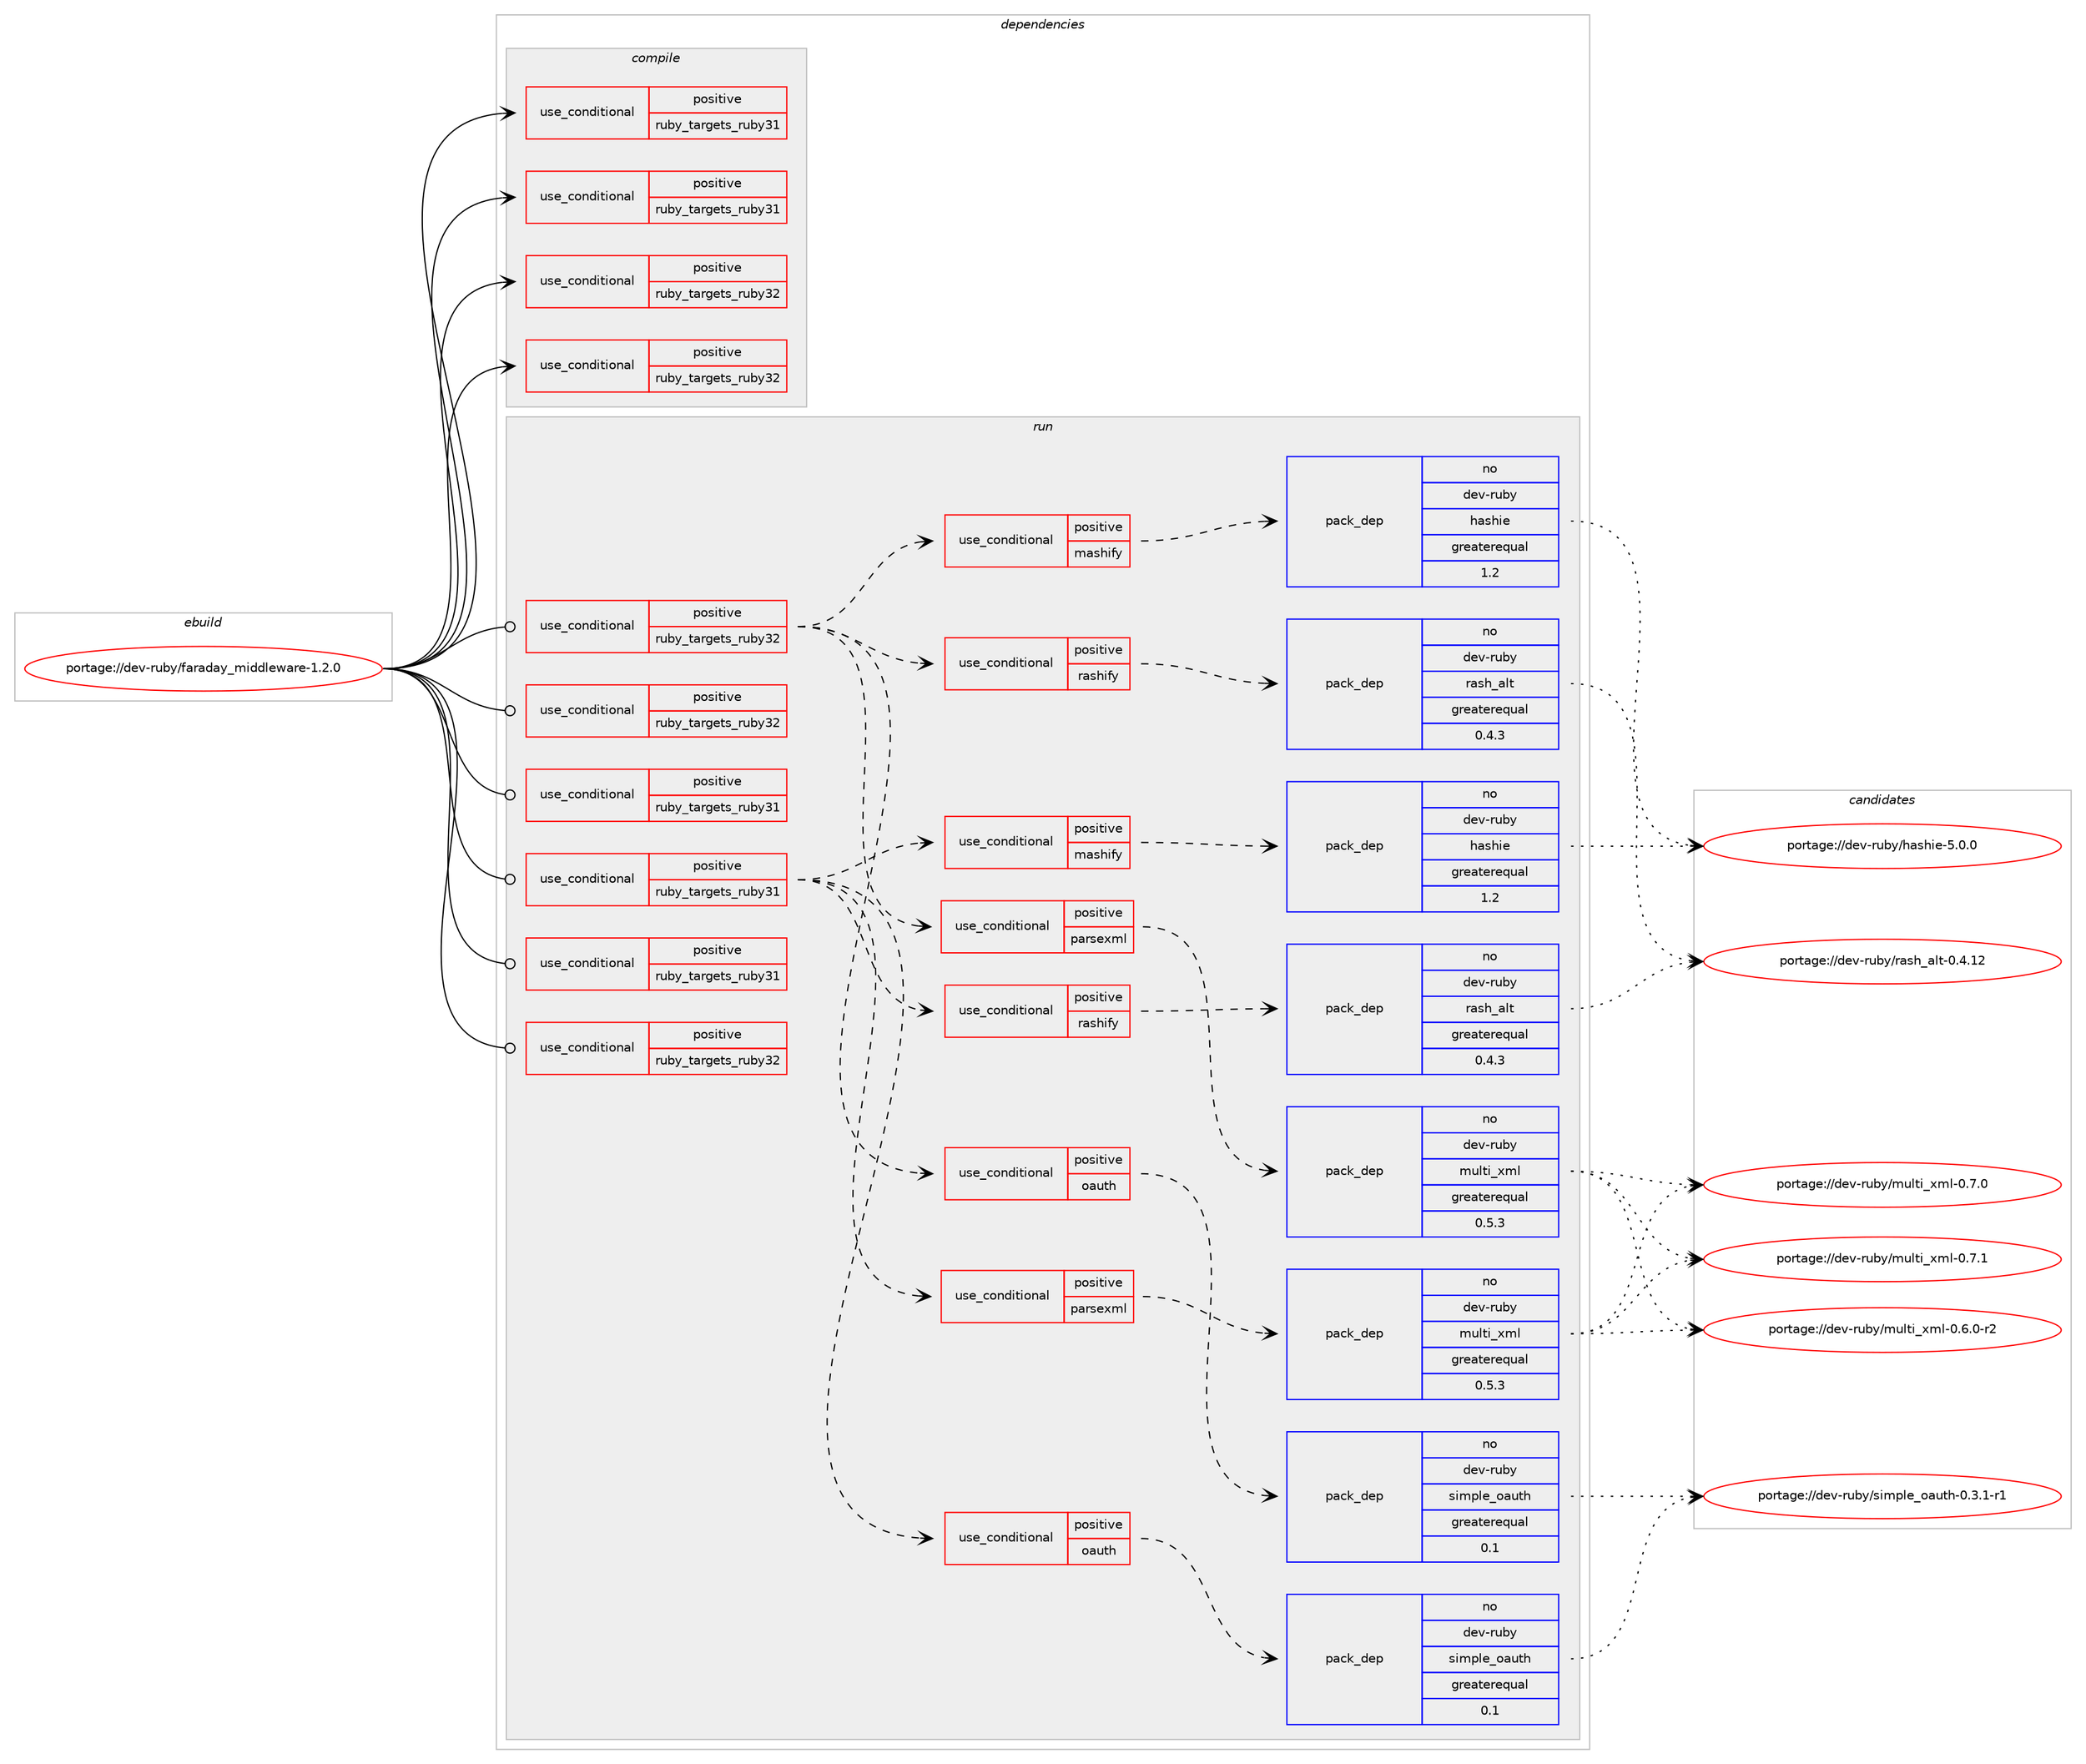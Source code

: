 digraph prolog {

# *************
# Graph options
# *************

newrank=true;
concentrate=true;
compound=true;
graph [rankdir=LR,fontname=Helvetica,fontsize=10,ranksep=1.5];#, ranksep=2.5, nodesep=0.2];
edge  [arrowhead=vee];
node  [fontname=Helvetica,fontsize=10];

# **********
# The ebuild
# **********

subgraph cluster_leftcol {
color=gray;
rank=same;
label=<<i>ebuild</i>>;
id [label="portage://dev-ruby/faraday_middleware-1.2.0", color=red, width=4, href="../dev-ruby/faraday_middleware-1.2.0.svg"];
}

# ****************
# The dependencies
# ****************

subgraph cluster_midcol {
color=gray;
label=<<i>dependencies</i>>;
subgraph cluster_compile {
fillcolor="#eeeeee";
style=filled;
label=<<i>compile</i>>;
subgraph cond46532 {
dependency93699 [label=<<TABLE BORDER="0" CELLBORDER="1" CELLSPACING="0" CELLPADDING="4"><TR><TD ROWSPAN="3" CELLPADDING="10">use_conditional</TD></TR><TR><TD>positive</TD></TR><TR><TD>ruby_targets_ruby31</TD></TR></TABLE>>, shape=none, color=red];
# *** BEGIN UNKNOWN DEPENDENCY TYPE (TODO) ***
# dependency93699 -> package_dependency(portage://dev-ruby/faraday_middleware-1.2.0,install,no,dev-lang,ruby,none,[,,],[slot(3.1)],[])
# *** END UNKNOWN DEPENDENCY TYPE (TODO) ***

}
id:e -> dependency93699:w [weight=20,style="solid",arrowhead="vee"];
subgraph cond46533 {
dependency93700 [label=<<TABLE BORDER="0" CELLBORDER="1" CELLSPACING="0" CELLPADDING="4"><TR><TD ROWSPAN="3" CELLPADDING="10">use_conditional</TD></TR><TR><TD>positive</TD></TR><TR><TD>ruby_targets_ruby31</TD></TR></TABLE>>, shape=none, color=red];
# *** BEGIN UNKNOWN DEPENDENCY TYPE (TODO) ***
# dependency93700 -> package_dependency(portage://dev-ruby/faraday_middleware-1.2.0,install,no,virtual,rubygems,none,[,,],[],[use(enable(ruby_targets_ruby31),negative)])
# *** END UNKNOWN DEPENDENCY TYPE (TODO) ***

}
id:e -> dependency93700:w [weight=20,style="solid",arrowhead="vee"];
subgraph cond46534 {
dependency93701 [label=<<TABLE BORDER="0" CELLBORDER="1" CELLSPACING="0" CELLPADDING="4"><TR><TD ROWSPAN="3" CELLPADDING="10">use_conditional</TD></TR><TR><TD>positive</TD></TR><TR><TD>ruby_targets_ruby32</TD></TR></TABLE>>, shape=none, color=red];
# *** BEGIN UNKNOWN DEPENDENCY TYPE (TODO) ***
# dependency93701 -> package_dependency(portage://dev-ruby/faraday_middleware-1.2.0,install,no,dev-lang,ruby,none,[,,],[slot(3.2)],[])
# *** END UNKNOWN DEPENDENCY TYPE (TODO) ***

}
id:e -> dependency93701:w [weight=20,style="solid",arrowhead="vee"];
subgraph cond46535 {
dependency93702 [label=<<TABLE BORDER="0" CELLBORDER="1" CELLSPACING="0" CELLPADDING="4"><TR><TD ROWSPAN="3" CELLPADDING="10">use_conditional</TD></TR><TR><TD>positive</TD></TR><TR><TD>ruby_targets_ruby32</TD></TR></TABLE>>, shape=none, color=red];
# *** BEGIN UNKNOWN DEPENDENCY TYPE (TODO) ***
# dependency93702 -> package_dependency(portage://dev-ruby/faraday_middleware-1.2.0,install,no,virtual,rubygems,none,[,,],[],[use(enable(ruby_targets_ruby32),negative)])
# *** END UNKNOWN DEPENDENCY TYPE (TODO) ***

}
id:e -> dependency93702:w [weight=20,style="solid",arrowhead="vee"];
}
subgraph cluster_compileandrun {
fillcolor="#eeeeee";
style=filled;
label=<<i>compile and run</i>>;
}
subgraph cluster_run {
fillcolor="#eeeeee";
style=filled;
label=<<i>run</i>>;
subgraph cond46536 {
dependency93703 [label=<<TABLE BORDER="0" CELLBORDER="1" CELLSPACING="0" CELLPADDING="4"><TR><TD ROWSPAN="3" CELLPADDING="10">use_conditional</TD></TR><TR><TD>positive</TD></TR><TR><TD>ruby_targets_ruby31</TD></TR></TABLE>>, shape=none, color=red];
# *** BEGIN UNKNOWN DEPENDENCY TYPE (TODO) ***
# dependency93703 -> package_dependency(portage://dev-ruby/faraday_middleware-1.2.0,run,no,dev-lang,ruby,none,[,,],[slot(3.1)],[])
# *** END UNKNOWN DEPENDENCY TYPE (TODO) ***

}
id:e -> dependency93703:w [weight=20,style="solid",arrowhead="odot"];
subgraph cond46537 {
dependency93704 [label=<<TABLE BORDER="0" CELLBORDER="1" CELLSPACING="0" CELLPADDING="4"><TR><TD ROWSPAN="3" CELLPADDING="10">use_conditional</TD></TR><TR><TD>positive</TD></TR><TR><TD>ruby_targets_ruby31</TD></TR></TABLE>>, shape=none, color=red];
# *** BEGIN UNKNOWN DEPENDENCY TYPE (TODO) ***
# dependency93704 -> package_dependency(portage://dev-ruby/faraday_middleware-1.2.0,run,no,dev-ruby,faraday,none,[,,],[slot(1)],[use(enable(ruby_targets_ruby31),negative)])
# *** END UNKNOWN DEPENDENCY TYPE (TODO) ***

subgraph cond46538 {
dependency93705 [label=<<TABLE BORDER="0" CELLBORDER="1" CELLSPACING="0" CELLPADDING="4"><TR><TD ROWSPAN="3" CELLPADDING="10">use_conditional</TD></TR><TR><TD>positive</TD></TR><TR><TD>parsexml</TD></TR></TABLE>>, shape=none, color=red];
subgraph pack45870 {
dependency93706 [label=<<TABLE BORDER="0" CELLBORDER="1" CELLSPACING="0" CELLPADDING="4" WIDTH="220"><TR><TD ROWSPAN="6" CELLPADDING="30">pack_dep</TD></TR><TR><TD WIDTH="110">no</TD></TR><TR><TD>dev-ruby</TD></TR><TR><TD>multi_xml</TD></TR><TR><TD>greaterequal</TD></TR><TR><TD>0.5.3</TD></TR></TABLE>>, shape=none, color=blue];
}
dependency93705:e -> dependency93706:w [weight=20,style="dashed",arrowhead="vee"];
}
dependency93704:e -> dependency93705:w [weight=20,style="dashed",arrowhead="vee"];
subgraph cond46539 {
dependency93707 [label=<<TABLE BORDER="0" CELLBORDER="1" CELLSPACING="0" CELLPADDING="4"><TR><TD ROWSPAN="3" CELLPADDING="10">use_conditional</TD></TR><TR><TD>positive</TD></TR><TR><TD>oauth</TD></TR></TABLE>>, shape=none, color=red];
subgraph pack45871 {
dependency93708 [label=<<TABLE BORDER="0" CELLBORDER="1" CELLSPACING="0" CELLPADDING="4" WIDTH="220"><TR><TD ROWSPAN="6" CELLPADDING="30">pack_dep</TD></TR><TR><TD WIDTH="110">no</TD></TR><TR><TD>dev-ruby</TD></TR><TR><TD>simple_oauth</TD></TR><TR><TD>greaterequal</TD></TR><TR><TD>0.1</TD></TR></TABLE>>, shape=none, color=blue];
}
dependency93707:e -> dependency93708:w [weight=20,style="dashed",arrowhead="vee"];
}
dependency93704:e -> dependency93707:w [weight=20,style="dashed",arrowhead="vee"];
subgraph cond46540 {
dependency93709 [label=<<TABLE BORDER="0" CELLBORDER="1" CELLSPACING="0" CELLPADDING="4"><TR><TD ROWSPAN="3" CELLPADDING="10">use_conditional</TD></TR><TR><TD>positive</TD></TR><TR><TD>mashify</TD></TR></TABLE>>, shape=none, color=red];
subgraph pack45872 {
dependency93710 [label=<<TABLE BORDER="0" CELLBORDER="1" CELLSPACING="0" CELLPADDING="4" WIDTH="220"><TR><TD ROWSPAN="6" CELLPADDING="30">pack_dep</TD></TR><TR><TD WIDTH="110">no</TD></TR><TR><TD>dev-ruby</TD></TR><TR><TD>hashie</TD></TR><TR><TD>greaterequal</TD></TR><TR><TD>1.2</TD></TR></TABLE>>, shape=none, color=blue];
}
dependency93709:e -> dependency93710:w [weight=20,style="dashed",arrowhead="vee"];
}
dependency93704:e -> dependency93709:w [weight=20,style="dashed",arrowhead="vee"];
subgraph cond46541 {
dependency93711 [label=<<TABLE BORDER="0" CELLBORDER="1" CELLSPACING="0" CELLPADDING="4"><TR><TD ROWSPAN="3" CELLPADDING="10">use_conditional</TD></TR><TR><TD>positive</TD></TR><TR><TD>rashify</TD></TR></TABLE>>, shape=none, color=red];
subgraph pack45873 {
dependency93712 [label=<<TABLE BORDER="0" CELLBORDER="1" CELLSPACING="0" CELLPADDING="4" WIDTH="220"><TR><TD ROWSPAN="6" CELLPADDING="30">pack_dep</TD></TR><TR><TD WIDTH="110">no</TD></TR><TR><TD>dev-ruby</TD></TR><TR><TD>rash_alt</TD></TR><TR><TD>greaterequal</TD></TR><TR><TD>0.4.3</TD></TR></TABLE>>, shape=none, color=blue];
}
dependency93711:e -> dependency93712:w [weight=20,style="dashed",arrowhead="vee"];
}
dependency93704:e -> dependency93711:w [weight=20,style="dashed",arrowhead="vee"];
}
id:e -> dependency93704:w [weight=20,style="solid",arrowhead="odot"];
subgraph cond46542 {
dependency93713 [label=<<TABLE BORDER="0" CELLBORDER="1" CELLSPACING="0" CELLPADDING="4"><TR><TD ROWSPAN="3" CELLPADDING="10">use_conditional</TD></TR><TR><TD>positive</TD></TR><TR><TD>ruby_targets_ruby31</TD></TR></TABLE>>, shape=none, color=red];
# *** BEGIN UNKNOWN DEPENDENCY TYPE (TODO) ***
# dependency93713 -> package_dependency(portage://dev-ruby/faraday_middleware-1.2.0,run,no,virtual,rubygems,none,[,,],[],[use(enable(ruby_targets_ruby31),negative)])
# *** END UNKNOWN DEPENDENCY TYPE (TODO) ***

}
id:e -> dependency93713:w [weight=20,style="solid",arrowhead="odot"];
subgraph cond46543 {
dependency93714 [label=<<TABLE BORDER="0" CELLBORDER="1" CELLSPACING="0" CELLPADDING="4"><TR><TD ROWSPAN="3" CELLPADDING="10">use_conditional</TD></TR><TR><TD>positive</TD></TR><TR><TD>ruby_targets_ruby32</TD></TR></TABLE>>, shape=none, color=red];
# *** BEGIN UNKNOWN DEPENDENCY TYPE (TODO) ***
# dependency93714 -> package_dependency(portage://dev-ruby/faraday_middleware-1.2.0,run,no,dev-lang,ruby,none,[,,],[slot(3.2)],[])
# *** END UNKNOWN DEPENDENCY TYPE (TODO) ***

}
id:e -> dependency93714:w [weight=20,style="solid",arrowhead="odot"];
subgraph cond46544 {
dependency93715 [label=<<TABLE BORDER="0" CELLBORDER="1" CELLSPACING="0" CELLPADDING="4"><TR><TD ROWSPAN="3" CELLPADDING="10">use_conditional</TD></TR><TR><TD>positive</TD></TR><TR><TD>ruby_targets_ruby32</TD></TR></TABLE>>, shape=none, color=red];
# *** BEGIN UNKNOWN DEPENDENCY TYPE (TODO) ***
# dependency93715 -> package_dependency(portage://dev-ruby/faraday_middleware-1.2.0,run,no,dev-ruby,faraday,none,[,,],[slot(1)],[use(enable(ruby_targets_ruby32),negative)])
# *** END UNKNOWN DEPENDENCY TYPE (TODO) ***

subgraph cond46545 {
dependency93716 [label=<<TABLE BORDER="0" CELLBORDER="1" CELLSPACING="0" CELLPADDING="4"><TR><TD ROWSPAN="3" CELLPADDING="10">use_conditional</TD></TR><TR><TD>positive</TD></TR><TR><TD>parsexml</TD></TR></TABLE>>, shape=none, color=red];
subgraph pack45874 {
dependency93717 [label=<<TABLE BORDER="0" CELLBORDER="1" CELLSPACING="0" CELLPADDING="4" WIDTH="220"><TR><TD ROWSPAN="6" CELLPADDING="30">pack_dep</TD></TR><TR><TD WIDTH="110">no</TD></TR><TR><TD>dev-ruby</TD></TR><TR><TD>multi_xml</TD></TR><TR><TD>greaterequal</TD></TR><TR><TD>0.5.3</TD></TR></TABLE>>, shape=none, color=blue];
}
dependency93716:e -> dependency93717:w [weight=20,style="dashed",arrowhead="vee"];
}
dependency93715:e -> dependency93716:w [weight=20,style="dashed",arrowhead="vee"];
subgraph cond46546 {
dependency93718 [label=<<TABLE BORDER="0" CELLBORDER="1" CELLSPACING="0" CELLPADDING="4"><TR><TD ROWSPAN="3" CELLPADDING="10">use_conditional</TD></TR><TR><TD>positive</TD></TR><TR><TD>oauth</TD></TR></TABLE>>, shape=none, color=red];
subgraph pack45875 {
dependency93719 [label=<<TABLE BORDER="0" CELLBORDER="1" CELLSPACING="0" CELLPADDING="4" WIDTH="220"><TR><TD ROWSPAN="6" CELLPADDING="30">pack_dep</TD></TR><TR><TD WIDTH="110">no</TD></TR><TR><TD>dev-ruby</TD></TR><TR><TD>simple_oauth</TD></TR><TR><TD>greaterequal</TD></TR><TR><TD>0.1</TD></TR></TABLE>>, shape=none, color=blue];
}
dependency93718:e -> dependency93719:w [weight=20,style="dashed",arrowhead="vee"];
}
dependency93715:e -> dependency93718:w [weight=20,style="dashed",arrowhead="vee"];
subgraph cond46547 {
dependency93720 [label=<<TABLE BORDER="0" CELLBORDER="1" CELLSPACING="0" CELLPADDING="4"><TR><TD ROWSPAN="3" CELLPADDING="10">use_conditional</TD></TR><TR><TD>positive</TD></TR><TR><TD>mashify</TD></TR></TABLE>>, shape=none, color=red];
subgraph pack45876 {
dependency93721 [label=<<TABLE BORDER="0" CELLBORDER="1" CELLSPACING="0" CELLPADDING="4" WIDTH="220"><TR><TD ROWSPAN="6" CELLPADDING="30">pack_dep</TD></TR><TR><TD WIDTH="110">no</TD></TR><TR><TD>dev-ruby</TD></TR><TR><TD>hashie</TD></TR><TR><TD>greaterequal</TD></TR><TR><TD>1.2</TD></TR></TABLE>>, shape=none, color=blue];
}
dependency93720:e -> dependency93721:w [weight=20,style="dashed",arrowhead="vee"];
}
dependency93715:e -> dependency93720:w [weight=20,style="dashed",arrowhead="vee"];
subgraph cond46548 {
dependency93722 [label=<<TABLE BORDER="0" CELLBORDER="1" CELLSPACING="0" CELLPADDING="4"><TR><TD ROWSPAN="3" CELLPADDING="10">use_conditional</TD></TR><TR><TD>positive</TD></TR><TR><TD>rashify</TD></TR></TABLE>>, shape=none, color=red];
subgraph pack45877 {
dependency93723 [label=<<TABLE BORDER="0" CELLBORDER="1" CELLSPACING="0" CELLPADDING="4" WIDTH="220"><TR><TD ROWSPAN="6" CELLPADDING="30">pack_dep</TD></TR><TR><TD WIDTH="110">no</TD></TR><TR><TD>dev-ruby</TD></TR><TR><TD>rash_alt</TD></TR><TR><TD>greaterequal</TD></TR><TR><TD>0.4.3</TD></TR></TABLE>>, shape=none, color=blue];
}
dependency93722:e -> dependency93723:w [weight=20,style="dashed",arrowhead="vee"];
}
dependency93715:e -> dependency93722:w [weight=20,style="dashed",arrowhead="vee"];
}
id:e -> dependency93715:w [weight=20,style="solid",arrowhead="odot"];
subgraph cond46549 {
dependency93724 [label=<<TABLE BORDER="0" CELLBORDER="1" CELLSPACING="0" CELLPADDING="4"><TR><TD ROWSPAN="3" CELLPADDING="10">use_conditional</TD></TR><TR><TD>positive</TD></TR><TR><TD>ruby_targets_ruby32</TD></TR></TABLE>>, shape=none, color=red];
# *** BEGIN UNKNOWN DEPENDENCY TYPE (TODO) ***
# dependency93724 -> package_dependency(portage://dev-ruby/faraday_middleware-1.2.0,run,no,virtual,rubygems,none,[,,],[],[use(enable(ruby_targets_ruby32),negative)])
# *** END UNKNOWN DEPENDENCY TYPE (TODO) ***

}
id:e -> dependency93724:w [weight=20,style="solid",arrowhead="odot"];
}
}

# **************
# The candidates
# **************

subgraph cluster_choices {
rank=same;
color=gray;
label=<<i>candidates</i>>;

subgraph choice45870 {
color=black;
nodesep=1;
choice100101118451141179812147109117108116105951201091084548465446484511450 [label="portage://dev-ruby/multi_xml-0.6.0-r2", color=red, width=4,href="../dev-ruby/multi_xml-0.6.0-r2.svg"];
choice10010111845114117981214710911710811610595120109108454846554648 [label="portage://dev-ruby/multi_xml-0.7.0", color=red, width=4,href="../dev-ruby/multi_xml-0.7.0.svg"];
choice10010111845114117981214710911710811610595120109108454846554649 [label="portage://dev-ruby/multi_xml-0.7.1", color=red, width=4,href="../dev-ruby/multi_xml-0.7.1.svg"];
dependency93706:e -> choice100101118451141179812147109117108116105951201091084548465446484511450:w [style=dotted,weight="100"];
dependency93706:e -> choice10010111845114117981214710911710811610595120109108454846554648:w [style=dotted,weight="100"];
dependency93706:e -> choice10010111845114117981214710911710811610595120109108454846554649:w [style=dotted,weight="100"];
}
subgraph choice45871 {
color=black;
nodesep=1;
choice10010111845114117981214711510510911210810195111971171161044548465146494511449 [label="portage://dev-ruby/simple_oauth-0.3.1-r1", color=red, width=4,href="../dev-ruby/simple_oauth-0.3.1-r1.svg"];
dependency93708:e -> choice10010111845114117981214711510510911210810195111971171161044548465146494511449:w [style=dotted,weight="100"];
}
subgraph choice45872 {
color=black;
nodesep=1;
choice10010111845114117981214710497115104105101455346484648 [label="portage://dev-ruby/hashie-5.0.0", color=red, width=4,href="../dev-ruby/hashie-5.0.0.svg"];
dependency93710:e -> choice10010111845114117981214710497115104105101455346484648:w [style=dotted,weight="100"];
}
subgraph choice45873 {
color=black;
nodesep=1;
choice10010111845114117981214711497115104959710811645484652464950 [label="portage://dev-ruby/rash_alt-0.4.12", color=red, width=4,href="../dev-ruby/rash_alt-0.4.12.svg"];
dependency93712:e -> choice10010111845114117981214711497115104959710811645484652464950:w [style=dotted,weight="100"];
}
subgraph choice45874 {
color=black;
nodesep=1;
choice100101118451141179812147109117108116105951201091084548465446484511450 [label="portage://dev-ruby/multi_xml-0.6.0-r2", color=red, width=4,href="../dev-ruby/multi_xml-0.6.0-r2.svg"];
choice10010111845114117981214710911710811610595120109108454846554648 [label="portage://dev-ruby/multi_xml-0.7.0", color=red, width=4,href="../dev-ruby/multi_xml-0.7.0.svg"];
choice10010111845114117981214710911710811610595120109108454846554649 [label="portage://dev-ruby/multi_xml-0.7.1", color=red, width=4,href="../dev-ruby/multi_xml-0.7.1.svg"];
dependency93717:e -> choice100101118451141179812147109117108116105951201091084548465446484511450:w [style=dotted,weight="100"];
dependency93717:e -> choice10010111845114117981214710911710811610595120109108454846554648:w [style=dotted,weight="100"];
dependency93717:e -> choice10010111845114117981214710911710811610595120109108454846554649:w [style=dotted,weight="100"];
}
subgraph choice45875 {
color=black;
nodesep=1;
choice10010111845114117981214711510510911210810195111971171161044548465146494511449 [label="portage://dev-ruby/simple_oauth-0.3.1-r1", color=red, width=4,href="../dev-ruby/simple_oauth-0.3.1-r1.svg"];
dependency93719:e -> choice10010111845114117981214711510510911210810195111971171161044548465146494511449:w [style=dotted,weight="100"];
}
subgraph choice45876 {
color=black;
nodesep=1;
choice10010111845114117981214710497115104105101455346484648 [label="portage://dev-ruby/hashie-5.0.0", color=red, width=4,href="../dev-ruby/hashie-5.0.0.svg"];
dependency93721:e -> choice10010111845114117981214710497115104105101455346484648:w [style=dotted,weight="100"];
}
subgraph choice45877 {
color=black;
nodesep=1;
choice10010111845114117981214711497115104959710811645484652464950 [label="portage://dev-ruby/rash_alt-0.4.12", color=red, width=4,href="../dev-ruby/rash_alt-0.4.12.svg"];
dependency93723:e -> choice10010111845114117981214711497115104959710811645484652464950:w [style=dotted,weight="100"];
}
}

}
